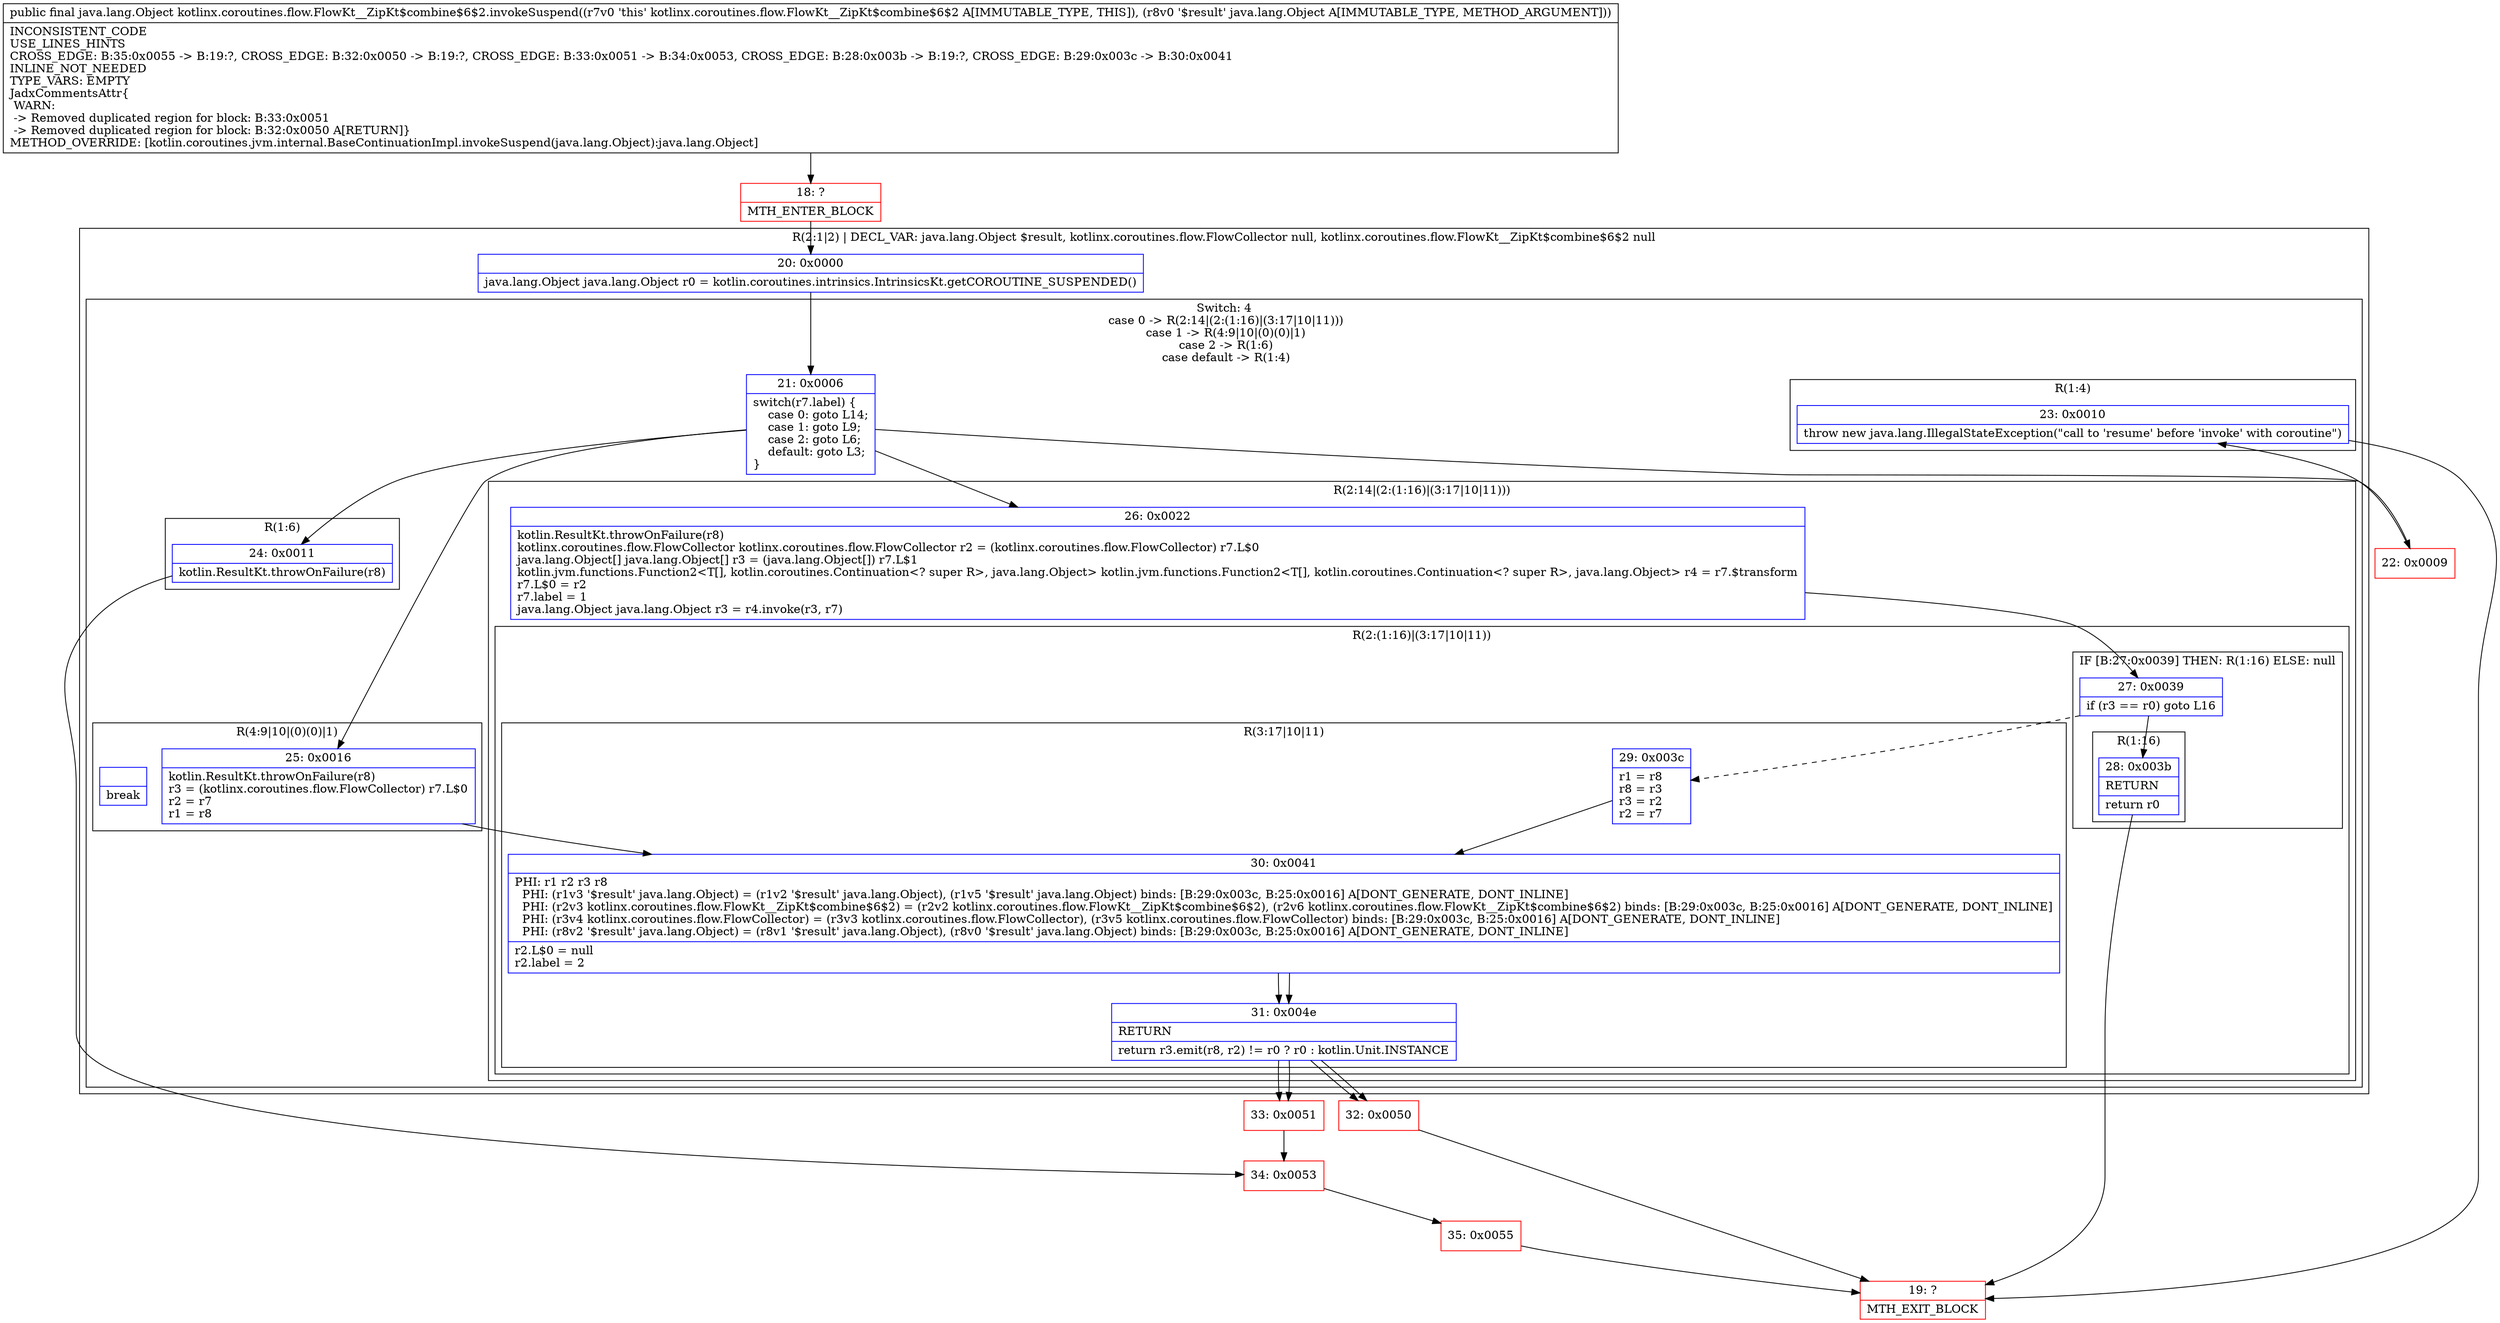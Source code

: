 digraph "CFG forkotlinx.coroutines.flow.FlowKt__ZipKt$combine$6$2.invokeSuspend(Ljava\/lang\/Object;)Ljava\/lang\/Object;" {
subgraph cluster_Region_282848078 {
label = "R(2:1|2) | DECL_VAR: java.lang.Object $result, kotlinx.coroutines.flow.FlowCollector null, kotlinx.coroutines.flow.FlowKt__ZipKt$combine$6$2 null\l";
node [shape=record,color=blue];
Node_20 [shape=record,label="{20\:\ 0x0000|java.lang.Object java.lang.Object r0 = kotlin.coroutines.intrinsics.IntrinsicsKt.getCOROUTINE_SUSPENDED()\l}"];
subgraph cluster_SwitchRegion_1324535434 {
label = "Switch: 4
 case 0 -> R(2:14|(2:(1:16)|(3:17|10|11)))
 case 1 -> R(4:9|10|(0)(0)|1)
 case 2 -> R(1:6)
 case default -> R(1:4)";
node [shape=record,color=blue];
Node_21 [shape=record,label="{21\:\ 0x0006|switch(r7.label) \{\l    case 0: goto L14;\l    case 1: goto L9;\l    case 2: goto L6;\l    default: goto L3;\l\}\l}"];
subgraph cluster_Region_1704279362 {
label = "R(2:14|(2:(1:16)|(3:17|10|11)))";
node [shape=record,color=blue];
Node_26 [shape=record,label="{26\:\ 0x0022|kotlin.ResultKt.throwOnFailure(r8)\lkotlinx.coroutines.flow.FlowCollector kotlinx.coroutines.flow.FlowCollector r2 = (kotlinx.coroutines.flow.FlowCollector) r7.L$0\ljava.lang.Object[] java.lang.Object[] r3 = (java.lang.Object[]) r7.L$1\lkotlin.jvm.functions.Function2\<T[], kotlin.coroutines.Continuation\<? super R\>, java.lang.Object\> kotlin.jvm.functions.Function2\<T[], kotlin.coroutines.Continuation\<? super R\>, java.lang.Object\> r4 = r7.$transform\lr7.L$0 = r2\lr7.label = 1\ljava.lang.Object java.lang.Object r3 = r4.invoke(r3, r7)\l}"];
subgraph cluster_Region_940990150 {
label = "R(2:(1:16)|(3:17|10|11))";
node [shape=record,color=blue];
subgraph cluster_IfRegion_767685383 {
label = "IF [B:27:0x0039] THEN: R(1:16) ELSE: null";
node [shape=record,color=blue];
Node_27 [shape=record,label="{27\:\ 0x0039|if (r3 == r0) goto L16\l}"];
subgraph cluster_Region_1624709180 {
label = "R(1:16)";
node [shape=record,color=blue];
Node_28 [shape=record,label="{28\:\ 0x003b|RETURN\l|return r0\l}"];
}
}
subgraph cluster_Region_144751778 {
label = "R(3:17|10|11)";
node [shape=record,color=blue];
Node_29 [shape=record,label="{29\:\ 0x003c|r1 = r8\lr8 = r3\lr3 = r2\lr2 = r7\l}"];
Node_30 [shape=record,label="{30\:\ 0x0041|PHI: r1 r2 r3 r8 \l  PHI: (r1v3 '$result' java.lang.Object) = (r1v2 '$result' java.lang.Object), (r1v5 '$result' java.lang.Object) binds: [B:29:0x003c, B:25:0x0016] A[DONT_GENERATE, DONT_INLINE]\l  PHI: (r2v3 kotlinx.coroutines.flow.FlowKt__ZipKt$combine$6$2) = (r2v2 kotlinx.coroutines.flow.FlowKt__ZipKt$combine$6$2), (r2v6 kotlinx.coroutines.flow.FlowKt__ZipKt$combine$6$2) binds: [B:29:0x003c, B:25:0x0016] A[DONT_GENERATE, DONT_INLINE]\l  PHI: (r3v4 kotlinx.coroutines.flow.FlowCollector) = (r3v3 kotlinx.coroutines.flow.FlowCollector), (r3v5 kotlinx.coroutines.flow.FlowCollector) binds: [B:29:0x003c, B:25:0x0016] A[DONT_GENERATE, DONT_INLINE]\l  PHI: (r8v2 '$result' java.lang.Object) = (r8v1 '$result' java.lang.Object), (r8v0 '$result' java.lang.Object) binds: [B:29:0x003c, B:25:0x0016] A[DONT_GENERATE, DONT_INLINE]\l|r2.L$0 = null\lr2.label = 2\l}"];
Node_31 [shape=record,label="{31\:\ 0x004e|RETURN\l|return r3.emit(r8, r2) != r0 ? r0 : kotlin.Unit.INSTANCE\l}"];
}
}
}
subgraph cluster_Region_1029426996 {
label = "R(4:9|10|(0)(0)|1)";
node [shape=record,color=blue];
Node_25 [shape=record,label="{25\:\ 0x0016|kotlin.ResultKt.throwOnFailure(r8)\lr3 = (kotlinx.coroutines.flow.FlowCollector) r7.L$0\lr2 = r7\lr1 = r8\l}"];
Node_30 [shape=record,label="{30\:\ 0x0041|PHI: r1 r2 r3 r8 \l  PHI: (r1v3 '$result' java.lang.Object) = (r1v2 '$result' java.lang.Object), (r1v5 '$result' java.lang.Object) binds: [B:29:0x003c, B:25:0x0016] A[DONT_GENERATE, DONT_INLINE]\l  PHI: (r2v3 kotlinx.coroutines.flow.FlowKt__ZipKt$combine$6$2) = (r2v2 kotlinx.coroutines.flow.FlowKt__ZipKt$combine$6$2), (r2v6 kotlinx.coroutines.flow.FlowKt__ZipKt$combine$6$2) binds: [B:29:0x003c, B:25:0x0016] A[DONT_GENERATE, DONT_INLINE]\l  PHI: (r3v4 kotlinx.coroutines.flow.FlowCollector) = (r3v3 kotlinx.coroutines.flow.FlowCollector), (r3v5 kotlinx.coroutines.flow.FlowCollector) binds: [B:29:0x003c, B:25:0x0016] A[DONT_GENERATE, DONT_INLINE]\l  PHI: (r8v2 '$result' java.lang.Object) = (r8v1 '$result' java.lang.Object), (r8v0 '$result' java.lang.Object) binds: [B:29:0x003c, B:25:0x0016] A[DONT_GENERATE, DONT_INLINE]\l|r2.L$0 = null\lr2.label = 2\l}"];
subgraph cluster_IfRegion_1198434147 {
label = "IF [B:31:0x004e] THEN: R(0) ELSE: R(0)";
node [shape=record,color=blue];
Node_31 [shape=record,label="{31\:\ 0x004e|RETURN\l|return r3.emit(r8, r2) != r0 ? r0 : kotlin.Unit.INSTANCE\l}"];
subgraph cluster_Region_1308681473 {
label = "R(0)";
node [shape=record,color=blue];
}
subgraph cluster_Region_819480258 {
label = "R(0)";
node [shape=record,color=blue];
}
}
Node_InsnContainer_1745242317 [shape=record,label="{|break\l}"];
}
subgraph cluster_Region_1651301221 {
label = "R(1:6)";
node [shape=record,color=blue];
Node_24 [shape=record,label="{24\:\ 0x0011|kotlin.ResultKt.throwOnFailure(r8)\l}"];
}
subgraph cluster_Region_730665668 {
label = "R(1:4)";
node [shape=record,color=blue];
Node_23 [shape=record,label="{23\:\ 0x0010|throw new java.lang.IllegalStateException(\"call to 'resume' before 'invoke' with coroutine\")\l}"];
}
}
}
Node_18 [shape=record,color=red,label="{18\:\ ?|MTH_ENTER_BLOCK\l}"];
Node_22 [shape=record,color=red,label="{22\:\ 0x0009}"];
Node_19 [shape=record,color=red,label="{19\:\ ?|MTH_EXIT_BLOCK\l}"];
Node_34 [shape=record,color=red,label="{34\:\ 0x0053}"];
Node_35 [shape=record,color=red,label="{35\:\ 0x0055}"];
Node_32 [shape=record,color=red,label="{32\:\ 0x0050}"];
Node_33 [shape=record,color=red,label="{33\:\ 0x0051}"];
MethodNode[shape=record,label="{public final java.lang.Object kotlinx.coroutines.flow.FlowKt__ZipKt$combine$6$2.invokeSuspend((r7v0 'this' kotlinx.coroutines.flow.FlowKt__ZipKt$combine$6$2 A[IMMUTABLE_TYPE, THIS]), (r8v0 '$result' java.lang.Object A[IMMUTABLE_TYPE, METHOD_ARGUMENT]))  | INCONSISTENT_CODE\lUSE_LINES_HINTS\lCROSS_EDGE: B:35:0x0055 \-\> B:19:?, CROSS_EDGE: B:32:0x0050 \-\> B:19:?, CROSS_EDGE: B:33:0x0051 \-\> B:34:0x0053, CROSS_EDGE: B:28:0x003b \-\> B:19:?, CROSS_EDGE: B:29:0x003c \-\> B:30:0x0041\lINLINE_NOT_NEEDED\lTYPE_VARS: EMPTY\lJadxCommentsAttr\{\l WARN: \l \-\> Removed duplicated region for block: B:33:0x0051 \l \-\> Removed duplicated region for block: B:32:0x0050 A[RETURN]\}\lMETHOD_OVERRIDE: [kotlin.coroutines.jvm.internal.BaseContinuationImpl.invokeSuspend(java.lang.Object):java.lang.Object]\l}"];
MethodNode -> Node_18;Node_20 -> Node_21;
Node_21 -> Node_22;
Node_21 -> Node_24;
Node_21 -> Node_25;
Node_21 -> Node_26;
Node_26 -> Node_27;
Node_27 -> Node_28;
Node_27 -> Node_29[style=dashed];
Node_28 -> Node_19;
Node_29 -> Node_30;
Node_30 -> Node_31;
Node_31 -> Node_32;
Node_31 -> Node_33;
Node_25 -> Node_30;
Node_30 -> Node_31;
Node_31 -> Node_32;
Node_31 -> Node_33;
Node_24 -> Node_34;
Node_23 -> Node_19;
Node_18 -> Node_20;
Node_22 -> Node_23;
Node_34 -> Node_35;
Node_35 -> Node_19;
Node_32 -> Node_19;
Node_33 -> Node_34;
}

